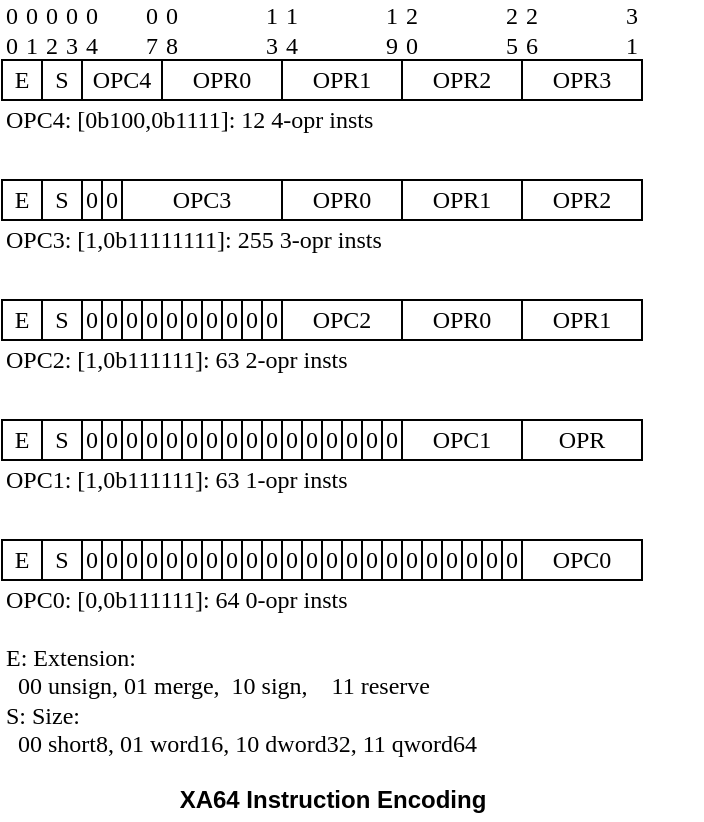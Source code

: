 <?xml version="1.0"?>
<mxfile version="18.1.3">
  <diagram id="0J3WiIqApofdVU8hqUDk" name="Page-1">
    <mxGraphModel dx="2" dy="1" grid="1" gridSize="10" guides="0" tooltips="1" connect="1" arrows="1" fold="1" page="1" pageScale="1" pageWidth="850" pageHeight="1100" math="0" shadow="0">
      <root>
        <mxCell id="0"/>
        <mxCell id="1" parent="0"/>
        <mxCell id="Y88-hwanvh4xNvrnzz5g-1" value="E" style="rounded=0;whiteSpace=wrap;html=1;fontFamily=mono;" parent="1" vertex="1">
          <mxGeometry x="80" y="120" width="20" height="20" as="geometry"/>
        </mxCell>
        <mxCell id="Y88-hwanvh4xNvrnzz5g-2" value="0&lt;br&gt;0" style="text;html=1;align=left;verticalAlign=middle;resizable=0;points=[];autosize=1;strokeColor=none;fillColor=none;fontFamily=mono;" parent="1" vertex="1">
          <mxGeometry x="80" y="90" width="20" height="30" as="geometry"/>
        </mxCell>
        <mxCell id="Y88-hwanvh4xNvrnzz5g-5" value="S" style="rounded=0;whiteSpace=wrap;html=1;fontFamily=mono;" parent="1" vertex="1">
          <mxGeometry x="100" y="120" width="20" height="20" as="geometry"/>
        </mxCell>
        <mxCell id="Y88-hwanvh4xNvrnzz5g-6" value="OPC4" style="rounded=0;whiteSpace=wrap;html=1;fontFamily=mono;" parent="1" vertex="1">
          <mxGeometry x="120" y="120" width="40" height="20" as="geometry"/>
        </mxCell>
        <mxCell id="Y88-hwanvh4xNvrnzz5g-7" value="OPR0" style="rounded=0;whiteSpace=wrap;html=1;fontFamily=mono;" parent="1" vertex="1">
          <mxGeometry x="160" y="120" width="60" height="20" as="geometry"/>
        </mxCell>
        <mxCell id="Y88-hwanvh4xNvrnzz5g-8" value="OPR1" style="rounded=0;whiteSpace=wrap;html=1;fontFamily=mono;" parent="1" vertex="1">
          <mxGeometry x="220" y="120" width="60" height="20" as="geometry"/>
        </mxCell>
        <mxCell id="Y88-hwanvh4xNvrnzz5g-9" value="OPR2" style="rounded=0;whiteSpace=wrap;html=1;fontFamily=mono;" parent="1" vertex="1">
          <mxGeometry x="280" y="120" width="60" height="20" as="geometry"/>
        </mxCell>
        <mxCell id="Y88-hwanvh4xNvrnzz5g-10" value="OPR3" style="rounded=0;whiteSpace=wrap;html=1;fontFamily=mono;" parent="1" vertex="1">
          <mxGeometry x="340" y="120" width="60" height="20" as="geometry"/>
        </mxCell>
        <mxCell id="Y88-hwanvh4xNvrnzz5g-11" value="E: Extension:&lt;br&gt;&amp;nbsp; 00 unsign, 01 merge,&amp;nbsp; 10 sign,&amp;nbsp; &amp;nbsp; 11 reserve&lt;br&gt;S: Size:&lt;br&gt;&amp;nbsp; 00 short8, 01 word16, 10 dword32, 11 qword64" style="text;html=1;align=left;verticalAlign=middle;resizable=0;points=[];autosize=1;strokeColor=none;fillColor=none;fontFamily=mono;" parent="1" vertex="1">
          <mxGeometry x="80" y="410" width="350" height="60" as="geometry"/>
        </mxCell>
        <mxCell id="Y88-hwanvh4xNvrnzz5g-16" value="OPC4: [0b100,0b1111]: 12 4-opr insts" style="text;html=1;align=left;verticalAlign=middle;resizable=0;points=[];autosize=1;strokeColor=none;fillColor=none;fontFamily=mono;" parent="1" vertex="1">
          <mxGeometry x="80" y="140" width="280" height="20" as="geometry"/>
        </mxCell>
        <mxCell id="Y88-hwanvh4xNvrnzz5g-17" value="E" style="rounded=0;whiteSpace=wrap;html=1;fontFamily=mono;" parent="1" vertex="1">
          <mxGeometry x="80" y="180" width="20" height="20" as="geometry"/>
        </mxCell>
        <mxCell id="Y88-hwanvh4xNvrnzz5g-18" value="S" style="rounded=0;whiteSpace=wrap;html=1;fontFamily=mono;" parent="1" vertex="1">
          <mxGeometry x="100" y="180" width="20" height="20" as="geometry"/>
        </mxCell>
        <mxCell id="Y88-hwanvh4xNvrnzz5g-19" value="OPC3" style="rounded=0;whiteSpace=wrap;html=1;fontFamily=mono;" parent="1" vertex="1">
          <mxGeometry x="140" y="180" width="80" height="20" as="geometry"/>
        </mxCell>
        <mxCell id="Y88-hwanvh4xNvrnzz5g-37" value="OPC3: [1,0b11111111]: 255 3-opr insts" style="text;html=1;align=left;verticalAlign=middle;resizable=0;points=[];autosize=1;strokeColor=none;fillColor=none;fontFamily=mono;" parent="1" vertex="1">
          <mxGeometry x="80" y="200" width="280" height="20" as="geometry"/>
        </mxCell>
        <mxCell id="Y88-hwanvh4xNvrnzz5g-39" value="E" style="rounded=0;whiteSpace=wrap;html=1;fontFamily=mono;" parent="1" vertex="1">
          <mxGeometry x="80" y="240" width="20" height="20" as="geometry"/>
        </mxCell>
        <mxCell id="Y88-hwanvh4xNvrnzz5g-40" value="S" style="rounded=0;whiteSpace=wrap;html=1;fontFamily=mono;" parent="1" vertex="1">
          <mxGeometry x="100" y="240" width="20" height="20" as="geometry"/>
        </mxCell>
        <mxCell id="Y88-hwanvh4xNvrnzz5g-41" value="OPC2" style="rounded=0;whiteSpace=wrap;html=1;fontFamily=mono;" parent="1" vertex="1">
          <mxGeometry x="220" y="240" width="60" height="20" as="geometry"/>
        </mxCell>
        <mxCell id="Y88-hwanvh4xNvrnzz5g-47" value="OPR0" style="rounded=0;whiteSpace=wrap;html=1;fontFamily=mono;" parent="1" vertex="1">
          <mxGeometry x="220" y="180" width="60" height="20" as="geometry"/>
        </mxCell>
        <mxCell id="Y88-hwanvh4xNvrnzz5g-48" value="OPR1" style="rounded=0;whiteSpace=wrap;html=1;fontFamily=mono;" parent="1" vertex="1">
          <mxGeometry x="280" y="180" width="60" height="20" as="geometry"/>
        </mxCell>
        <mxCell id="Y88-hwanvh4xNvrnzz5g-49" value="OPR2" style="rounded=0;whiteSpace=wrap;html=1;fontFamily=mono;" parent="1" vertex="1">
          <mxGeometry x="340" y="180" width="60" height="20" as="geometry"/>
        </mxCell>
        <mxCell id="Y88-hwanvh4xNvrnzz5g-50" value="OPR0" style="rounded=0;whiteSpace=wrap;html=1;fontFamily=mono;" parent="1" vertex="1">
          <mxGeometry x="280" y="240" width="60" height="20" as="geometry"/>
        </mxCell>
        <mxCell id="Y88-hwanvh4xNvrnzz5g-51" value="OPR1" style="rounded=0;whiteSpace=wrap;html=1;fontFamily=mono;" parent="1" vertex="1">
          <mxGeometry x="340" y="240" width="60" height="20" as="geometry"/>
        </mxCell>
        <mxCell id="Y88-hwanvh4xNvrnzz5g-55" value="OPC2: [1,0b111111]: 63 2-opr insts" style="text;html=1;align=left;verticalAlign=middle;resizable=0;points=[];autosize=1;strokeColor=none;fillColor=none;fontFamily=mono;" parent="1" vertex="1">
          <mxGeometry x="80" y="260" width="260" height="20" as="geometry"/>
        </mxCell>
        <mxCell id="Y88-hwanvh4xNvrnzz5g-56" value="E" style="rounded=0;whiteSpace=wrap;html=1;fontFamily=mono;" parent="1" vertex="1">
          <mxGeometry x="80" y="300" width="20" height="20" as="geometry"/>
        </mxCell>
        <mxCell id="Y88-hwanvh4xNvrnzz5g-57" value="S" style="rounded=0;whiteSpace=wrap;html=1;fontFamily=mono;" parent="1" vertex="1">
          <mxGeometry x="100" y="300" width="20" height="20" as="geometry"/>
        </mxCell>
        <mxCell id="Y88-hwanvh4xNvrnzz5g-58" value="OPC1" style="rounded=0;whiteSpace=wrap;html=1;fontFamily=mono;" parent="1" vertex="1">
          <mxGeometry x="280" y="300" width="60" height="20" as="geometry"/>
        </mxCell>
        <mxCell id="Y88-hwanvh4xNvrnzz5g-59" value="OPR" style="rounded=0;whiteSpace=wrap;html=1;fontFamily=mono;" parent="1" vertex="1">
          <mxGeometry x="340" y="300" width="60" height="20" as="geometry"/>
        </mxCell>
        <mxCell id="Y88-hwanvh4xNvrnzz5g-62" value="OPC1: [1,0b111111]: 63 1-opr insts" style="text;html=1;align=left;verticalAlign=middle;resizable=0;points=[];autosize=1;strokeColor=none;fillColor=none;fontFamily=mono;" parent="1" vertex="1">
          <mxGeometry x="80" y="320" width="260" height="20" as="geometry"/>
        </mxCell>
        <mxCell id="Y88-hwanvh4xNvrnzz5g-63" value="0" style="rounded=0;whiteSpace=wrap;html=1;fontFamily=mono;" parent="1" vertex="1">
          <mxGeometry x="120" y="240" width="10" height="20" as="geometry"/>
        </mxCell>
        <mxCell id="Y88-hwanvh4xNvrnzz5g-64" value="0" style="rounded=0;whiteSpace=wrap;html=1;fontFamily=mono;" parent="1" vertex="1">
          <mxGeometry x="130" y="240" width="10" height="20" as="geometry"/>
        </mxCell>
        <mxCell id="Y88-hwanvh4xNvrnzz5g-73" value="0" style="rounded=0;whiteSpace=wrap;html=1;fontFamily=mono;" parent="1" vertex="1">
          <mxGeometry x="120" y="180" width="10" height="20" as="geometry"/>
        </mxCell>
        <mxCell id="Y88-hwanvh4xNvrnzz5g-74" value="0" style="rounded=0;whiteSpace=wrap;html=1;fontFamily=mono;" parent="1" vertex="1">
          <mxGeometry x="130" y="180" width="10" height="20" as="geometry"/>
        </mxCell>
        <mxCell id="oeVIq9Vc4V-3KHkNWx2d-2" value="0" style="rounded=0;whiteSpace=wrap;html=1;fontFamily=mono;" parent="1" vertex="1">
          <mxGeometry x="140" y="240" width="10" height="20" as="geometry"/>
        </mxCell>
        <mxCell id="oeVIq9Vc4V-3KHkNWx2d-3" value="0" style="rounded=0;whiteSpace=wrap;html=1;fontFamily=mono;" parent="1" vertex="1">
          <mxGeometry x="150" y="240" width="10" height="20" as="geometry"/>
        </mxCell>
        <mxCell id="oeVIq9Vc4V-3KHkNWx2d-4" value="0" style="rounded=0;whiteSpace=wrap;html=1;fontFamily=mono;" parent="1" vertex="1">
          <mxGeometry x="160" y="240" width="10" height="20" as="geometry"/>
        </mxCell>
        <mxCell id="oeVIq9Vc4V-3KHkNWx2d-5" value="0" style="rounded=0;whiteSpace=wrap;html=1;fontFamily=mono;" parent="1" vertex="1">
          <mxGeometry x="170" y="240" width="10" height="20" as="geometry"/>
        </mxCell>
        <mxCell id="oeVIq9Vc4V-3KHkNWx2d-6" value="0" style="rounded=0;whiteSpace=wrap;html=1;fontFamily=mono;" parent="1" vertex="1">
          <mxGeometry x="180" y="240" width="10" height="20" as="geometry"/>
        </mxCell>
        <mxCell id="oeVIq9Vc4V-3KHkNWx2d-7" value="0" style="rounded=0;whiteSpace=wrap;html=1;fontFamily=mono;" parent="1" vertex="1">
          <mxGeometry x="190" y="240" width="10" height="20" as="geometry"/>
        </mxCell>
        <mxCell id="oeVIq9Vc4V-3KHkNWx2d-8" value="0" style="rounded=0;whiteSpace=wrap;html=1;fontFamily=mono;" parent="1" vertex="1">
          <mxGeometry x="200" y="240" width="10" height="20" as="geometry"/>
        </mxCell>
        <mxCell id="oeVIq9Vc4V-3KHkNWx2d-9" value="0" style="rounded=0;whiteSpace=wrap;html=1;fontFamily=mono;" parent="1" vertex="1">
          <mxGeometry x="210" y="240" width="10" height="20" as="geometry"/>
        </mxCell>
        <mxCell id="oeVIq9Vc4V-3KHkNWx2d-10" value="0" style="rounded=0;whiteSpace=wrap;html=1;fontFamily=mono;" parent="1" vertex="1">
          <mxGeometry x="120" y="300" width="10" height="20" as="geometry"/>
        </mxCell>
        <mxCell id="oeVIq9Vc4V-3KHkNWx2d-11" value="0" style="rounded=0;whiteSpace=wrap;html=1;fontFamily=mono;" parent="1" vertex="1">
          <mxGeometry x="130" y="300" width="10" height="20" as="geometry"/>
        </mxCell>
        <mxCell id="oeVIq9Vc4V-3KHkNWx2d-12" value="0" style="rounded=0;whiteSpace=wrap;html=1;fontFamily=mono;" parent="1" vertex="1">
          <mxGeometry x="140" y="300" width="10" height="20" as="geometry"/>
        </mxCell>
        <mxCell id="oeVIq9Vc4V-3KHkNWx2d-13" value="0" style="rounded=0;whiteSpace=wrap;html=1;fontFamily=mono;" parent="1" vertex="1">
          <mxGeometry x="150" y="300" width="10" height="20" as="geometry"/>
        </mxCell>
        <mxCell id="oeVIq9Vc4V-3KHkNWx2d-14" value="0" style="rounded=0;whiteSpace=wrap;html=1;fontFamily=mono;" parent="1" vertex="1">
          <mxGeometry x="160" y="300" width="10" height="20" as="geometry"/>
        </mxCell>
        <mxCell id="oeVIq9Vc4V-3KHkNWx2d-15" value="0" style="rounded=0;whiteSpace=wrap;html=1;fontFamily=mono;" parent="1" vertex="1">
          <mxGeometry x="170" y="300" width="10" height="20" as="geometry"/>
        </mxCell>
        <mxCell id="oeVIq9Vc4V-3KHkNWx2d-16" value="0" style="rounded=0;whiteSpace=wrap;html=1;fontFamily=mono;" parent="1" vertex="1">
          <mxGeometry x="180" y="300" width="10" height="20" as="geometry"/>
        </mxCell>
        <mxCell id="oeVIq9Vc4V-3KHkNWx2d-17" value="0" style="rounded=0;whiteSpace=wrap;html=1;fontFamily=mono;" parent="1" vertex="1">
          <mxGeometry x="190" y="300" width="10" height="20" as="geometry"/>
        </mxCell>
        <mxCell id="oeVIq9Vc4V-3KHkNWx2d-18" value="0" style="rounded=0;whiteSpace=wrap;html=1;fontFamily=mono;" parent="1" vertex="1">
          <mxGeometry x="200" y="300" width="10" height="20" as="geometry"/>
        </mxCell>
        <mxCell id="oeVIq9Vc4V-3KHkNWx2d-19" value="0" style="rounded=0;whiteSpace=wrap;html=1;fontFamily=mono;" parent="1" vertex="1">
          <mxGeometry x="210" y="300" width="10" height="20" as="geometry"/>
        </mxCell>
        <mxCell id="oeVIq9Vc4V-3KHkNWx2d-24" value="0" style="rounded=0;whiteSpace=wrap;html=1;fontFamily=mono;" parent="1" vertex="1">
          <mxGeometry x="220" y="300" width="10" height="20" as="geometry"/>
        </mxCell>
        <mxCell id="oeVIq9Vc4V-3KHkNWx2d-25" value="0" style="rounded=0;whiteSpace=wrap;html=1;fontFamily=mono;" parent="1" vertex="1">
          <mxGeometry x="230" y="300" width="10" height="20" as="geometry"/>
        </mxCell>
        <mxCell id="oeVIq9Vc4V-3KHkNWx2d-26" value="0" style="rounded=0;whiteSpace=wrap;html=1;fontFamily=mono;" parent="1" vertex="1">
          <mxGeometry x="240" y="300" width="10" height="20" as="geometry"/>
        </mxCell>
        <mxCell id="oeVIq9Vc4V-3KHkNWx2d-27" value="0" style="rounded=0;whiteSpace=wrap;html=1;fontFamily=mono;" parent="1" vertex="1">
          <mxGeometry x="250" y="300" width="10" height="20" as="geometry"/>
        </mxCell>
        <mxCell id="oeVIq9Vc4V-3KHkNWx2d-28" value="0" style="rounded=0;whiteSpace=wrap;html=1;fontFamily=mono;" parent="1" vertex="1">
          <mxGeometry x="260" y="300" width="10" height="20" as="geometry"/>
        </mxCell>
        <mxCell id="oeVIq9Vc4V-3KHkNWx2d-29" value="0" style="rounded=0;whiteSpace=wrap;html=1;fontFamily=mono;" parent="1" vertex="1">
          <mxGeometry x="270" y="300" width="10" height="20" as="geometry"/>
        </mxCell>
        <mxCell id="oeVIq9Vc4V-3KHkNWx2d-30" value="E" style="rounded=0;whiteSpace=wrap;html=1;fontFamily=mono;" parent="1" vertex="1">
          <mxGeometry x="80" y="360" width="20" height="20" as="geometry"/>
        </mxCell>
        <mxCell id="oeVIq9Vc4V-3KHkNWx2d-31" value="S" style="rounded=0;whiteSpace=wrap;html=1;fontFamily=mono;" parent="1" vertex="1">
          <mxGeometry x="100" y="360" width="20" height="20" as="geometry"/>
        </mxCell>
        <mxCell id="oeVIq9Vc4V-3KHkNWx2d-32" value="OPC0" style="rounded=0;whiteSpace=wrap;html=1;fontFamily=mono;" parent="1" vertex="1">
          <mxGeometry x="340" y="360" width="60" height="20" as="geometry"/>
        </mxCell>
        <mxCell id="oeVIq9Vc4V-3KHkNWx2d-34" value="0" style="rounded=0;whiteSpace=wrap;html=1;fontFamily=mono;" parent="1" vertex="1">
          <mxGeometry x="120" y="360" width="10" height="20" as="geometry"/>
        </mxCell>
        <mxCell id="oeVIq9Vc4V-3KHkNWx2d-35" value="0" style="rounded=0;whiteSpace=wrap;html=1;fontFamily=mono;" parent="1" vertex="1">
          <mxGeometry x="130" y="360" width="10" height="20" as="geometry"/>
        </mxCell>
        <mxCell id="oeVIq9Vc4V-3KHkNWx2d-36" value="0" style="rounded=0;whiteSpace=wrap;html=1;fontFamily=mono;" parent="1" vertex="1">
          <mxGeometry x="140" y="360" width="10" height="20" as="geometry"/>
        </mxCell>
        <mxCell id="oeVIq9Vc4V-3KHkNWx2d-37" value="0" style="rounded=0;whiteSpace=wrap;html=1;fontFamily=mono;" parent="1" vertex="1">
          <mxGeometry x="150" y="360" width="10" height="20" as="geometry"/>
        </mxCell>
        <mxCell id="oeVIq9Vc4V-3KHkNWx2d-38" value="0" style="rounded=0;whiteSpace=wrap;html=1;fontFamily=mono;" parent="1" vertex="1">
          <mxGeometry x="160" y="360" width="10" height="20" as="geometry"/>
        </mxCell>
        <mxCell id="oeVIq9Vc4V-3KHkNWx2d-39" value="0" style="rounded=0;whiteSpace=wrap;html=1;fontFamily=mono;" parent="1" vertex="1">
          <mxGeometry x="170" y="360" width="10" height="20" as="geometry"/>
        </mxCell>
        <mxCell id="oeVIq9Vc4V-3KHkNWx2d-40" value="0" style="rounded=0;whiteSpace=wrap;html=1;fontFamily=mono;" parent="1" vertex="1">
          <mxGeometry x="180" y="360" width="10" height="20" as="geometry"/>
        </mxCell>
        <mxCell id="oeVIq9Vc4V-3KHkNWx2d-41" value="0" style="rounded=0;whiteSpace=wrap;html=1;fontFamily=mono;" parent="1" vertex="1">
          <mxGeometry x="190" y="360" width="10" height="20" as="geometry"/>
        </mxCell>
        <mxCell id="oeVIq9Vc4V-3KHkNWx2d-42" value="0" style="rounded=0;whiteSpace=wrap;html=1;fontFamily=mono;" parent="1" vertex="1">
          <mxGeometry x="200" y="360" width="10" height="20" as="geometry"/>
        </mxCell>
        <mxCell id="oeVIq9Vc4V-3KHkNWx2d-43" value="0" style="rounded=0;whiteSpace=wrap;html=1;fontFamily=mono;" parent="1" vertex="1">
          <mxGeometry x="210" y="360" width="10" height="20" as="geometry"/>
        </mxCell>
        <mxCell id="oeVIq9Vc4V-3KHkNWx2d-44" value="0" style="rounded=0;whiteSpace=wrap;html=1;fontFamily=mono;" parent="1" vertex="1">
          <mxGeometry x="220" y="360" width="10" height="20" as="geometry"/>
        </mxCell>
        <mxCell id="oeVIq9Vc4V-3KHkNWx2d-45" value="0" style="rounded=0;whiteSpace=wrap;html=1;fontFamily=mono;" parent="1" vertex="1">
          <mxGeometry x="230" y="360" width="10" height="20" as="geometry"/>
        </mxCell>
        <mxCell id="oeVIq9Vc4V-3KHkNWx2d-46" value="0" style="rounded=0;whiteSpace=wrap;html=1;fontFamily=mono;" parent="1" vertex="1">
          <mxGeometry x="240" y="360" width="10" height="20" as="geometry"/>
        </mxCell>
        <mxCell id="oeVIq9Vc4V-3KHkNWx2d-47" value="0" style="rounded=0;whiteSpace=wrap;html=1;fontFamily=mono;" parent="1" vertex="1">
          <mxGeometry x="250" y="360" width="10" height="20" as="geometry"/>
        </mxCell>
        <mxCell id="oeVIq9Vc4V-3KHkNWx2d-48" value="0" style="rounded=0;whiteSpace=wrap;html=1;fontFamily=mono;" parent="1" vertex="1">
          <mxGeometry x="260" y="360" width="10" height="20" as="geometry"/>
        </mxCell>
        <mxCell id="oeVIq9Vc4V-3KHkNWx2d-49" value="0" style="rounded=0;whiteSpace=wrap;html=1;fontFamily=mono;" parent="1" vertex="1">
          <mxGeometry x="270" y="360" width="10" height="20" as="geometry"/>
        </mxCell>
        <mxCell id="oeVIq9Vc4V-3KHkNWx2d-51" value="0" style="rounded=0;whiteSpace=wrap;html=1;fontFamily=mono;" parent="1" vertex="1">
          <mxGeometry x="280" y="360" width="10" height="20" as="geometry"/>
        </mxCell>
        <mxCell id="oeVIq9Vc4V-3KHkNWx2d-52" value="0" style="rounded=0;whiteSpace=wrap;html=1;fontFamily=mono;" parent="1" vertex="1">
          <mxGeometry x="290" y="360" width="10" height="20" as="geometry"/>
        </mxCell>
        <mxCell id="oeVIq9Vc4V-3KHkNWx2d-53" value="0" style="rounded=0;whiteSpace=wrap;html=1;fontFamily=mono;" parent="1" vertex="1">
          <mxGeometry x="300" y="360" width="10" height="20" as="geometry"/>
        </mxCell>
        <mxCell id="oeVIq9Vc4V-3KHkNWx2d-54" value="0" style="rounded=0;whiteSpace=wrap;html=1;fontFamily=mono;" parent="1" vertex="1">
          <mxGeometry x="310" y="360" width="10" height="20" as="geometry"/>
        </mxCell>
        <mxCell id="oeVIq9Vc4V-3KHkNWx2d-55" value="0" style="rounded=0;whiteSpace=wrap;html=1;fontFamily=mono;" parent="1" vertex="1">
          <mxGeometry x="320" y="360" width="10" height="20" as="geometry"/>
        </mxCell>
        <mxCell id="oeVIq9Vc4V-3KHkNWx2d-56" value="0" style="rounded=0;whiteSpace=wrap;html=1;fontFamily=mono;" parent="1" vertex="1">
          <mxGeometry x="330" y="360" width="10" height="20" as="geometry"/>
        </mxCell>
        <mxCell id="oeVIq9Vc4V-3KHkNWx2d-57" value="OPC0: [0,0b111111]: 64 0-opr insts" style="text;html=1;align=left;verticalAlign=middle;resizable=0;points=[];autosize=1;strokeColor=none;fillColor=none;fontFamily=mono;" parent="1" vertex="1">
          <mxGeometry x="80" y="380" width="260" height="20" as="geometry"/>
        </mxCell>
        <mxCell id="oeVIq9Vc4V-3KHkNWx2d-58" value="0&lt;br&gt;1" style="text;html=1;align=left;verticalAlign=middle;resizable=0;points=[];autosize=1;strokeColor=none;fillColor=none;fontFamily=mono;" parent="1" vertex="1">
          <mxGeometry x="90" y="90" width="20" height="30" as="geometry"/>
        </mxCell>
        <mxCell id="oeVIq9Vc4V-3KHkNWx2d-59" value="0&lt;br&gt;2" style="text;html=1;align=left;verticalAlign=middle;resizable=0;points=[];autosize=1;strokeColor=none;fillColor=none;fontFamily=mono;" parent="1" vertex="1">
          <mxGeometry x="100" y="90" width="20" height="30" as="geometry"/>
        </mxCell>
        <mxCell id="oeVIq9Vc4V-3KHkNWx2d-60" value="0&lt;br&gt;3" style="text;html=1;align=left;verticalAlign=middle;resizable=0;points=[];autosize=1;strokeColor=none;fillColor=none;fontFamily=mono;" parent="1" vertex="1">
          <mxGeometry x="110" y="90" width="20" height="30" as="geometry"/>
        </mxCell>
        <mxCell id="oeVIq9Vc4V-3KHkNWx2d-61" value="0&lt;br&gt;4" style="text;html=1;align=left;verticalAlign=middle;resizable=0;points=[];autosize=1;strokeColor=none;fillColor=none;fontFamily=mono;" parent="1" vertex="1">
          <mxGeometry x="120" y="90" width="20" height="30" as="geometry"/>
        </mxCell>
        <mxCell id="oeVIq9Vc4V-3KHkNWx2d-62" value="0&lt;br&gt;7" style="text;html=1;align=left;verticalAlign=middle;resizable=0;points=[];autosize=1;strokeColor=none;fillColor=none;fontFamily=mono;" parent="1" vertex="1">
          <mxGeometry x="150" y="90" width="20" height="30" as="geometry"/>
        </mxCell>
        <mxCell id="oeVIq9Vc4V-3KHkNWx2d-63" value="0&lt;br&gt;8" style="text;html=1;align=left;verticalAlign=middle;resizable=0;points=[];autosize=1;strokeColor=none;fillColor=none;fontFamily=mono;" parent="1" vertex="1">
          <mxGeometry x="160" y="90" width="20" height="30" as="geometry"/>
        </mxCell>
        <mxCell id="oeVIq9Vc4V-3KHkNWx2d-66" value="1&lt;br&gt;3" style="text;html=1;align=left;verticalAlign=middle;resizable=0;points=[];autosize=1;strokeColor=none;fillColor=none;fontFamily=mono;" parent="1" vertex="1">
          <mxGeometry x="210" y="90" width="20" height="30" as="geometry"/>
        </mxCell>
        <mxCell id="oeVIq9Vc4V-3KHkNWx2d-67" value="1&lt;br&gt;4" style="text;html=1;align=left;verticalAlign=middle;resizable=0;points=[];autosize=1;strokeColor=none;fillColor=none;fontFamily=mono;" parent="1" vertex="1">
          <mxGeometry x="220" y="90" width="20" height="30" as="geometry"/>
        </mxCell>
        <mxCell id="oeVIq9Vc4V-3KHkNWx2d-68" value="1&lt;br&gt;9" style="text;html=1;align=left;verticalAlign=middle;resizable=0;points=[];autosize=1;strokeColor=none;fillColor=none;fontFamily=mono;" parent="1" vertex="1">
          <mxGeometry x="270" y="90" width="20" height="30" as="geometry"/>
        </mxCell>
        <mxCell id="oeVIq9Vc4V-3KHkNWx2d-69" value="2&lt;br&gt;0" style="text;html=1;align=left;verticalAlign=middle;resizable=0;points=[];autosize=1;strokeColor=none;fillColor=none;fontFamily=mono;" parent="1" vertex="1">
          <mxGeometry x="280" y="90" width="20" height="30" as="geometry"/>
        </mxCell>
        <mxCell id="oeVIq9Vc4V-3KHkNWx2d-70" value="2&lt;br&gt;5" style="text;html=1;align=left;verticalAlign=middle;resizable=0;points=[];autosize=1;strokeColor=none;fillColor=none;fontFamily=mono;" parent="1" vertex="1">
          <mxGeometry x="330" y="90" width="20" height="30" as="geometry"/>
        </mxCell>
        <mxCell id="oeVIq9Vc4V-3KHkNWx2d-72" value="2&lt;br&gt;6" style="text;html=1;align=left;verticalAlign=middle;resizable=0;points=[];autosize=1;strokeColor=none;fillColor=none;fontFamily=mono;" parent="1" vertex="1">
          <mxGeometry x="340" y="90" width="20" height="30" as="geometry"/>
        </mxCell>
        <mxCell id="oeVIq9Vc4V-3KHkNWx2d-73" value="3&lt;br&gt;1" style="text;html=1;align=left;verticalAlign=middle;resizable=0;points=[];autosize=1;strokeColor=none;fillColor=none;fontFamily=mono;" parent="1" vertex="1">
          <mxGeometry x="390" y="90" width="20" height="30" as="geometry"/>
        </mxCell>
        <mxCell id="oeVIq9Vc4V-3KHkNWx2d-74" value="&lt;b&gt;XA64 Instruction Encoding&lt;/b&gt;" style="text;html=1;align=center;verticalAlign=middle;resizable=0;points=[];autosize=1;strokeColor=none;fillColor=none;" parent="1" vertex="1">
          <mxGeometry x="160" y="480" width="170" height="20" as="geometry"/>
        </mxCell>
      </root>
    </mxGraphModel>
  </diagram>
</mxfile>

